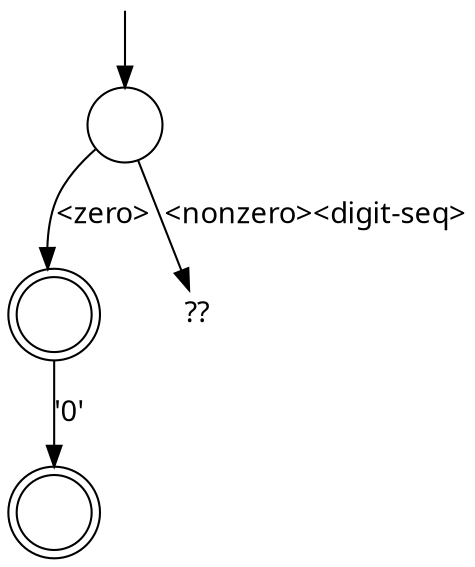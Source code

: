 digraph GrammarGraph {
    edge [fontname="PT Mono"];
    node [fontname="PT Mono",label="",shape="circle"];
    root [shape="none",width=0,height=0,label=""];

    n0;
    n1 [peripheries=2];
    n2 [label="??",shape="none",height=0];
    n3 [peripheries=2];
    root->n0;
    n0->n1 [label="<zero>"];
    n0->n2 [label="<nonzero><digit-seq>"];
    n1->n3 [label="'0'"];
}
